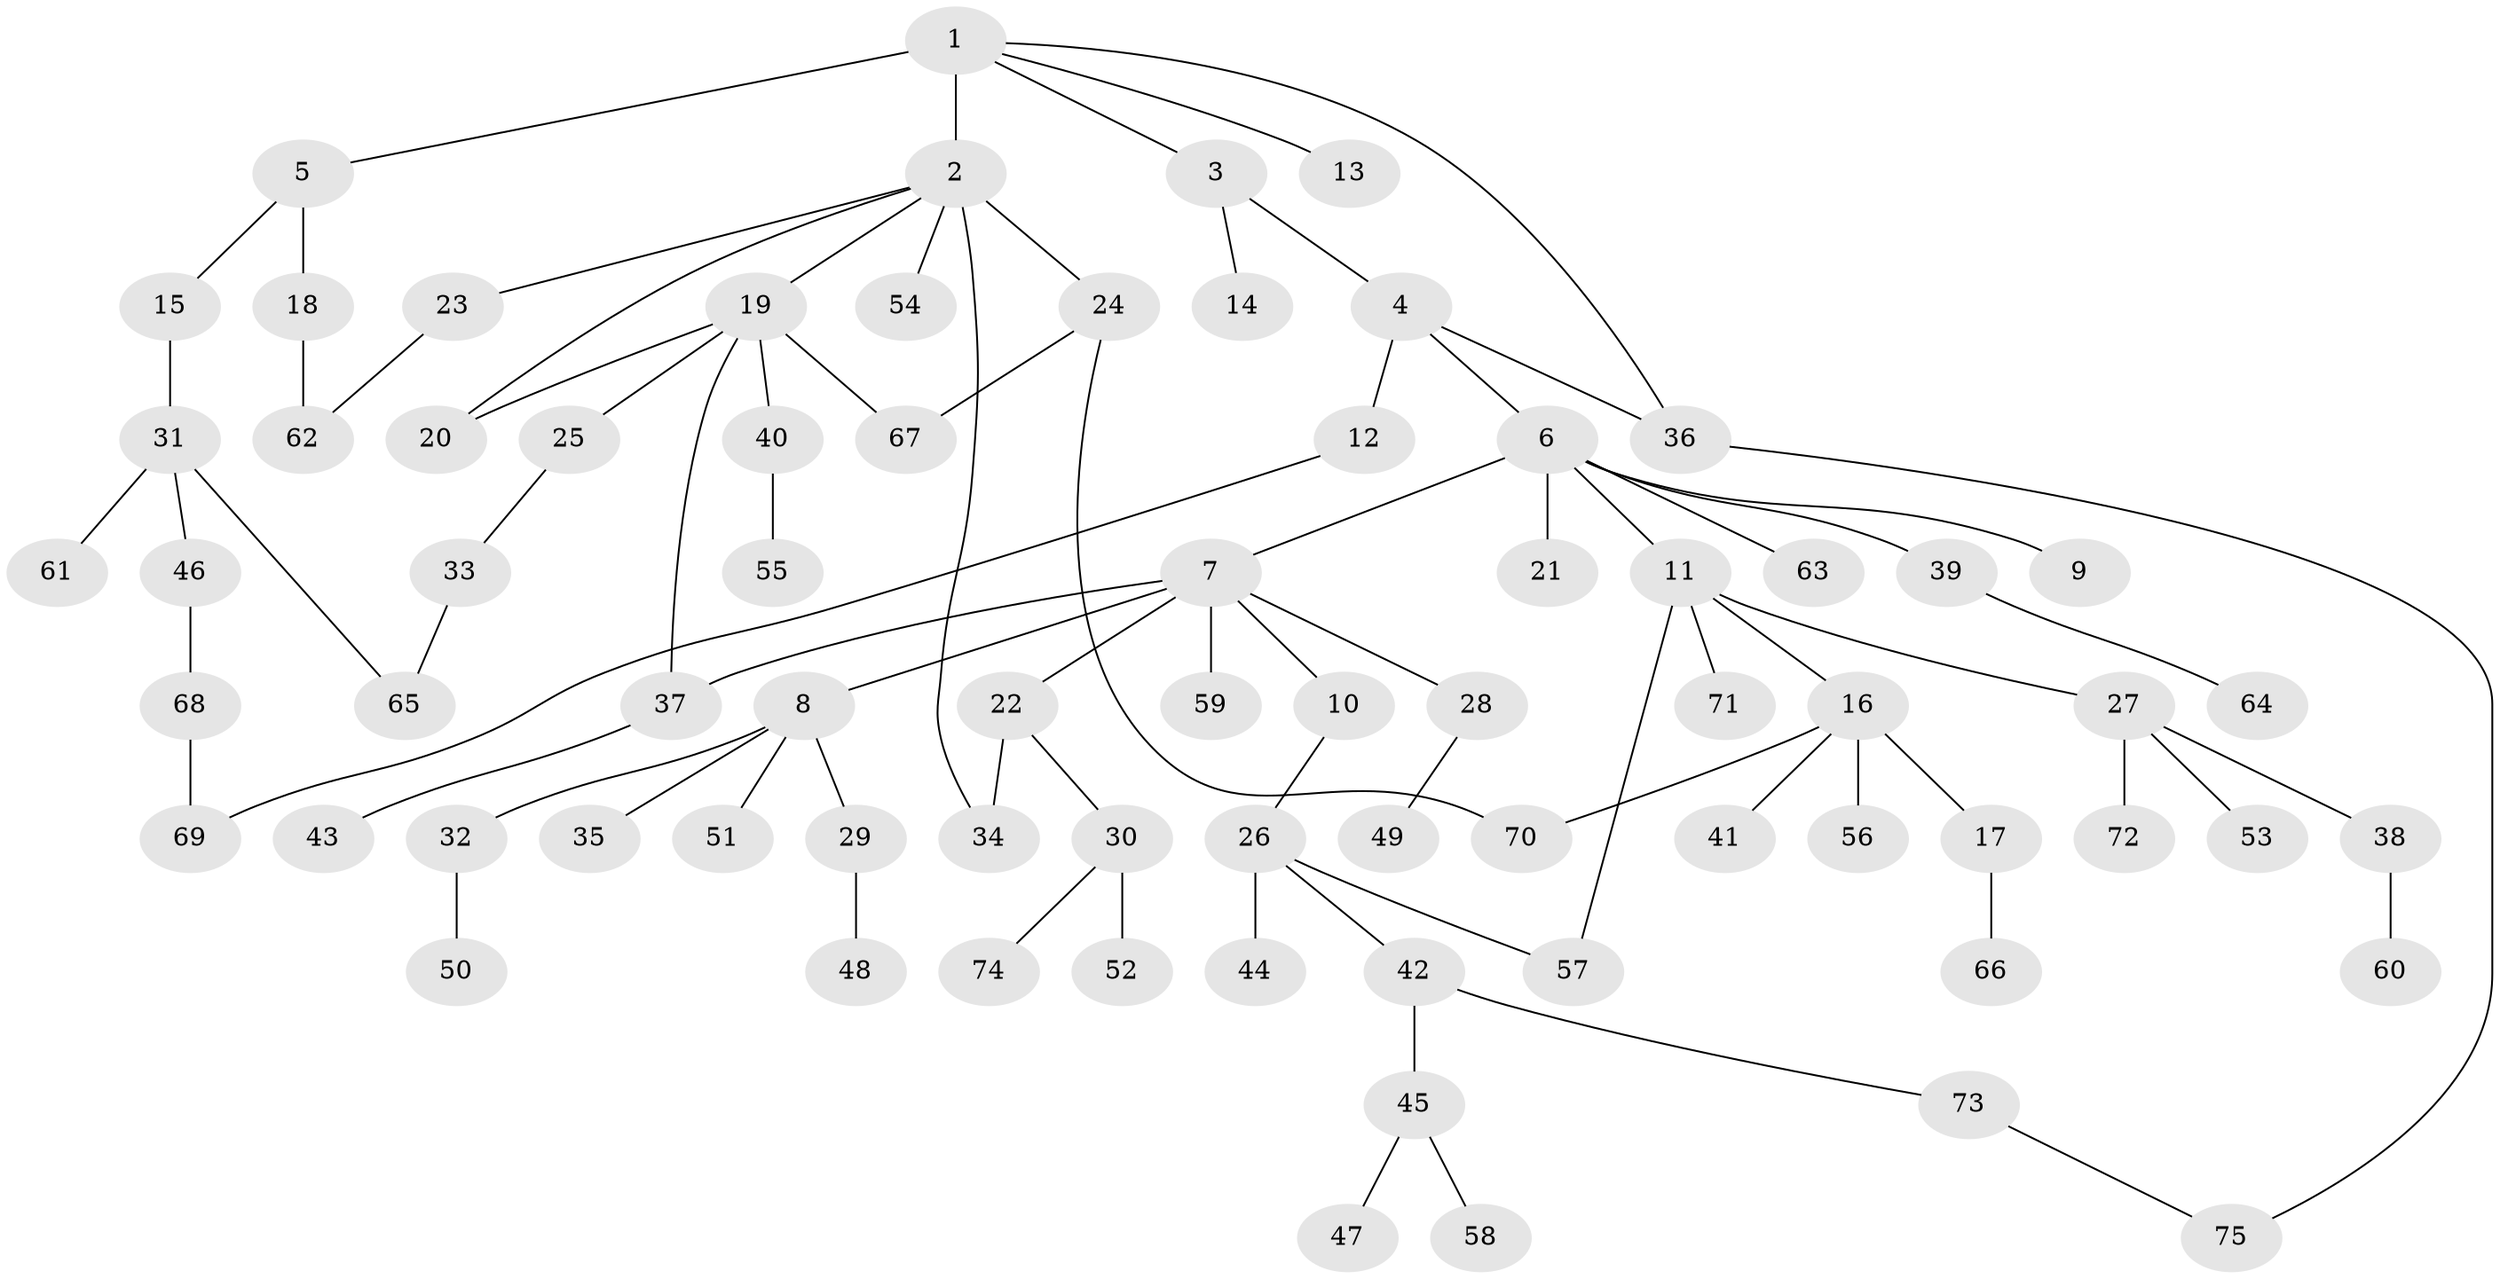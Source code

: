 // original degree distribution, {10: 0.008064516129032258, 2: 0.4032258064516129, 4: 0.056451612903225805, 7: 0.008064516129032258, 8: 0.008064516129032258, 6: 0.024193548387096774, 5: 0.024193548387096774, 3: 0.0967741935483871, 1: 0.3709677419354839}
// Generated by graph-tools (version 1.1) at 2025/49/03/04/25 22:49:09]
// undirected, 75 vertices, 85 edges
graph export_dot {
  node [color=gray90,style=filled];
  1;
  2;
  3;
  4;
  5;
  6;
  7;
  8;
  9;
  10;
  11;
  12;
  13;
  14;
  15;
  16;
  17;
  18;
  19;
  20;
  21;
  22;
  23;
  24;
  25;
  26;
  27;
  28;
  29;
  30;
  31;
  32;
  33;
  34;
  35;
  36;
  37;
  38;
  39;
  40;
  41;
  42;
  43;
  44;
  45;
  46;
  47;
  48;
  49;
  50;
  51;
  52;
  53;
  54;
  55;
  56;
  57;
  58;
  59;
  60;
  61;
  62;
  63;
  64;
  65;
  66;
  67;
  68;
  69;
  70;
  71;
  72;
  73;
  74;
  75;
  1 -- 2 [weight=5.0];
  1 -- 3 [weight=1.0];
  1 -- 5 [weight=1.0];
  1 -- 13 [weight=1.0];
  1 -- 36 [weight=1.0];
  2 -- 19 [weight=1.0];
  2 -- 20 [weight=1.0];
  2 -- 23 [weight=1.0];
  2 -- 24 [weight=1.0];
  2 -- 34 [weight=1.0];
  2 -- 54 [weight=1.0];
  3 -- 4 [weight=1.0];
  3 -- 14 [weight=1.0];
  4 -- 6 [weight=1.0];
  4 -- 12 [weight=1.0];
  4 -- 36 [weight=1.0];
  5 -- 15 [weight=1.0];
  5 -- 18 [weight=1.0];
  6 -- 7 [weight=1.0];
  6 -- 9 [weight=1.0];
  6 -- 11 [weight=1.0];
  6 -- 21 [weight=1.0];
  6 -- 39 [weight=1.0];
  6 -- 63 [weight=1.0];
  7 -- 8 [weight=1.0];
  7 -- 10 [weight=1.0];
  7 -- 22 [weight=1.0];
  7 -- 28 [weight=1.0];
  7 -- 37 [weight=1.0];
  7 -- 59 [weight=1.0];
  8 -- 29 [weight=1.0];
  8 -- 32 [weight=1.0];
  8 -- 35 [weight=1.0];
  8 -- 51 [weight=1.0];
  10 -- 26 [weight=1.0];
  11 -- 16 [weight=1.0];
  11 -- 27 [weight=1.0];
  11 -- 57 [weight=1.0];
  11 -- 71 [weight=1.0];
  12 -- 69 [weight=1.0];
  15 -- 31 [weight=1.0];
  16 -- 17 [weight=1.0];
  16 -- 41 [weight=1.0];
  16 -- 56 [weight=1.0];
  16 -- 70 [weight=1.0];
  17 -- 66 [weight=1.0];
  18 -- 62 [weight=1.0];
  19 -- 20 [weight=1.0];
  19 -- 25 [weight=1.0];
  19 -- 37 [weight=1.0];
  19 -- 40 [weight=1.0];
  19 -- 67 [weight=1.0];
  22 -- 30 [weight=1.0];
  22 -- 34 [weight=1.0];
  23 -- 62 [weight=1.0];
  24 -- 67 [weight=1.0];
  24 -- 70 [weight=1.0];
  25 -- 33 [weight=1.0];
  26 -- 42 [weight=1.0];
  26 -- 44 [weight=1.0];
  26 -- 57 [weight=1.0];
  27 -- 38 [weight=1.0];
  27 -- 53 [weight=1.0];
  27 -- 72 [weight=1.0];
  28 -- 49 [weight=1.0];
  29 -- 48 [weight=1.0];
  30 -- 52 [weight=1.0];
  30 -- 74 [weight=1.0];
  31 -- 46 [weight=1.0];
  31 -- 61 [weight=1.0];
  31 -- 65 [weight=1.0];
  32 -- 50 [weight=1.0];
  33 -- 65 [weight=1.0];
  36 -- 75 [weight=1.0];
  37 -- 43 [weight=1.0];
  38 -- 60 [weight=1.0];
  39 -- 64 [weight=1.0];
  40 -- 55 [weight=1.0];
  42 -- 45 [weight=1.0];
  42 -- 73 [weight=1.0];
  45 -- 47 [weight=1.0];
  45 -- 58 [weight=1.0];
  46 -- 68 [weight=1.0];
  68 -- 69 [weight=1.0];
  73 -- 75 [weight=1.0];
}
